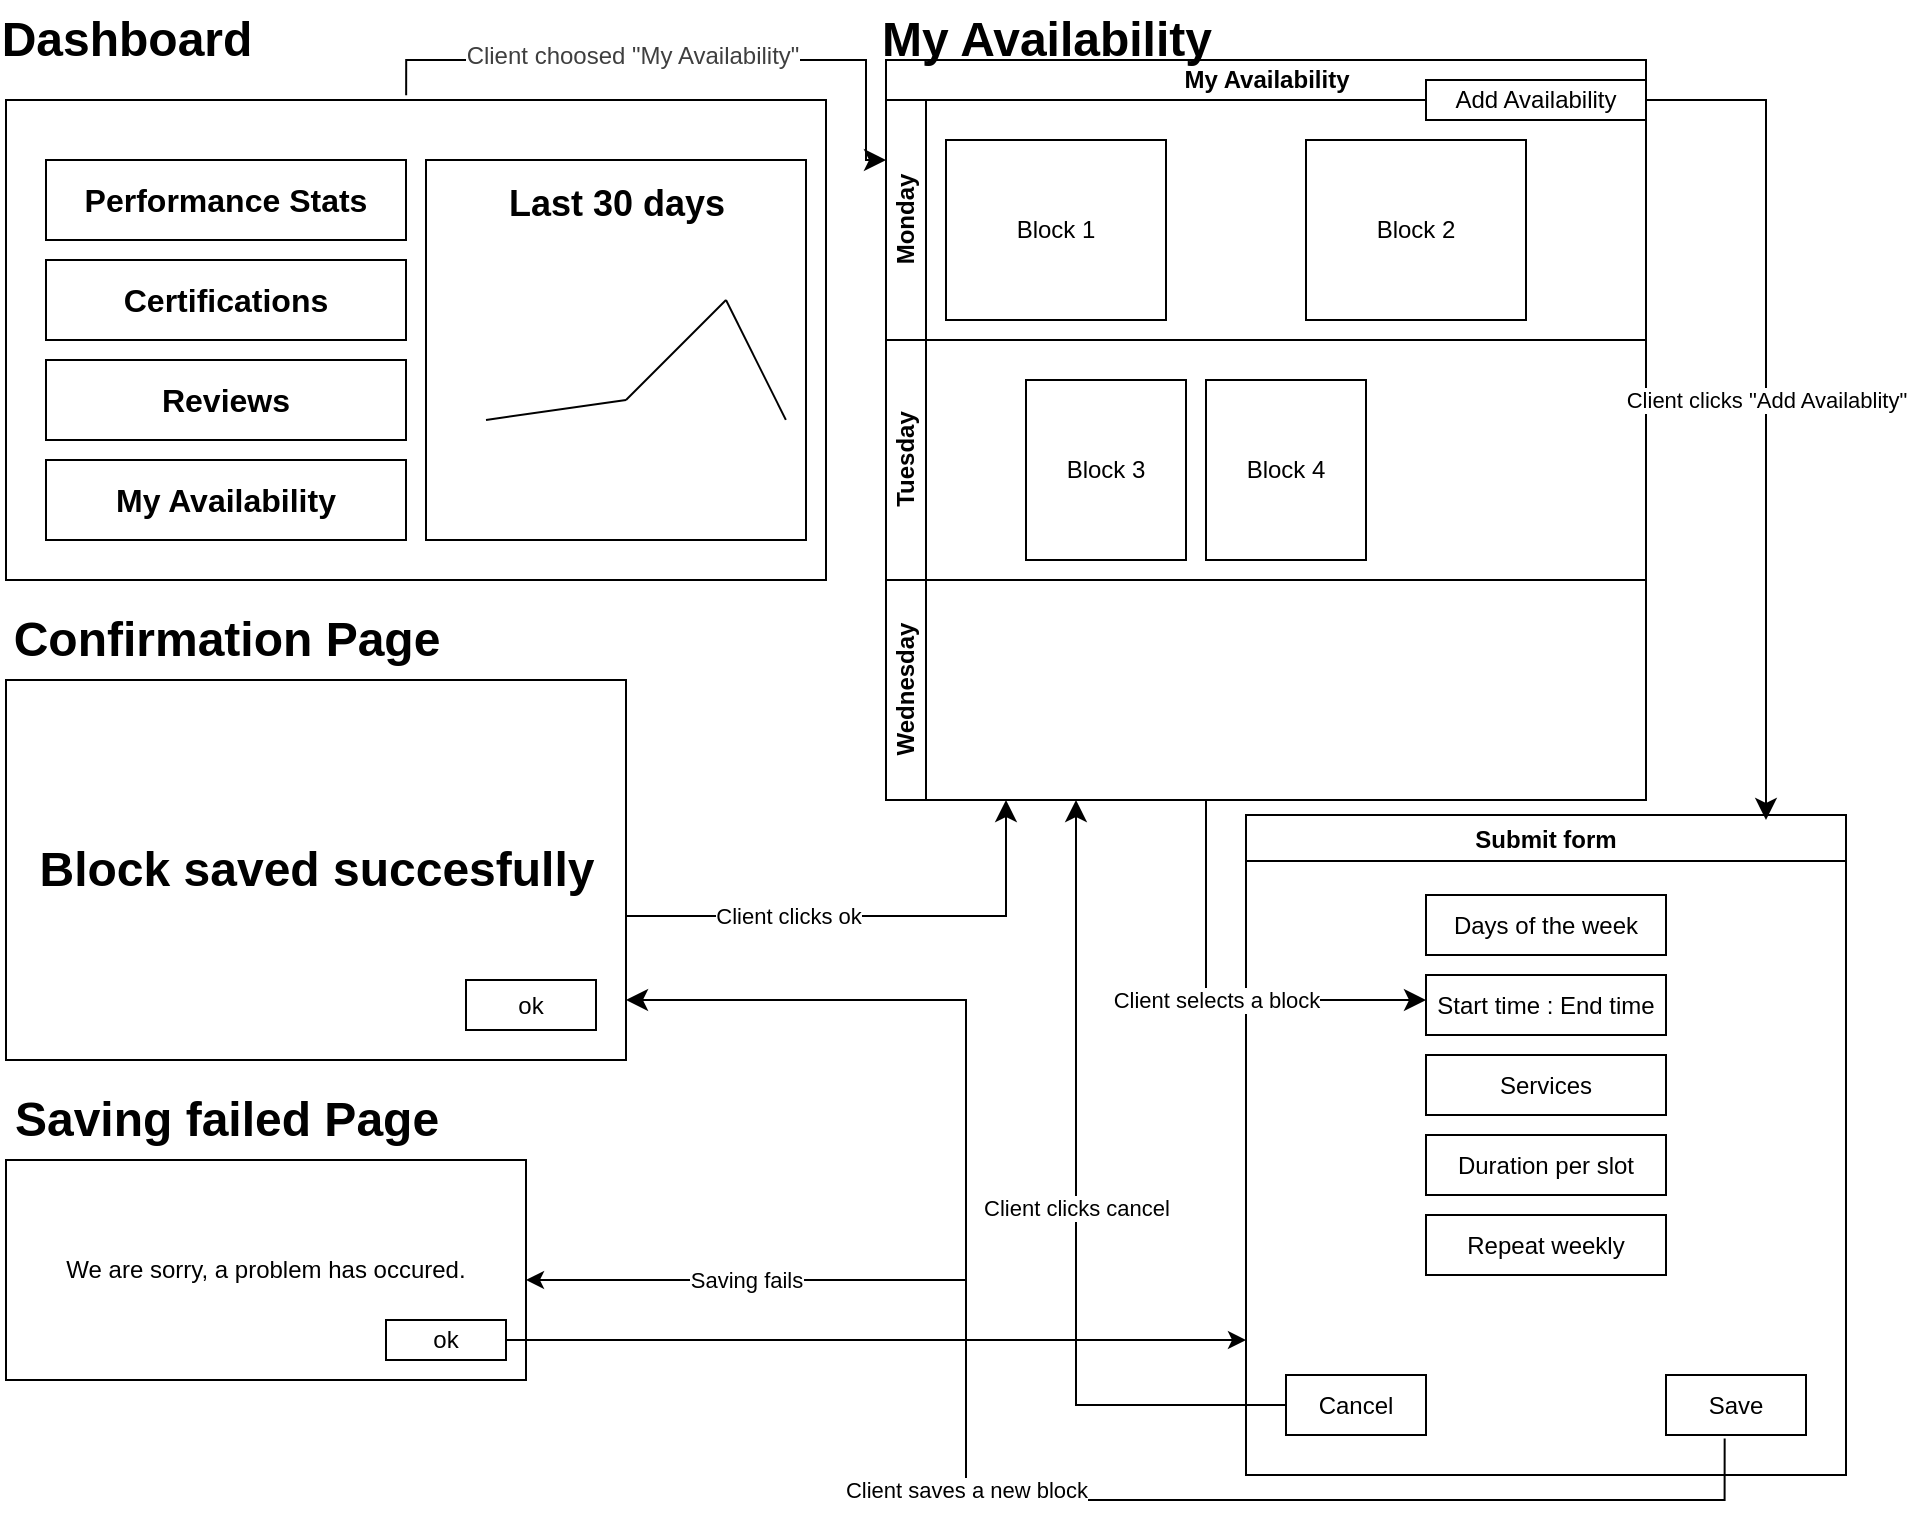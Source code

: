 <mxfile>
    <diagram id="GBh474QnY8XcTHKeoDQy" name="Page-1">
        <mxGraphModel dx="512" dy="315" grid="1" gridSize="10" guides="1" tooltips="1" connect="1" arrows="1" fold="1" page="1" pageScale="1" pageWidth="850" pageHeight="1100" background="#FFFFFF" math="0" shadow="0">
            <root>
                <mxCell id="0"/>
                <mxCell id="1" parent="0"/>
                <mxCell id="4" value="" style="rounded=0;whiteSpace=wrap;html=1;" parent="1" vertex="1">
                    <mxGeometry x="220" y="150" width="410" height="240" as="geometry"/>
                </mxCell>
                <mxCell id="6" value="" style="whiteSpace=wrap;html=1;aspect=fixed;" parent="1" vertex="1">
                    <mxGeometry x="430" y="180" width="190" height="190" as="geometry"/>
                </mxCell>
                <mxCell id="9" value="&lt;font style=&quot;font-size: 18px;&quot;&gt;Last 30 days&lt;/font&gt;" style="text;strokeColor=none;fillColor=none;html=1;fontSize=24;fontStyle=1;verticalAlign=middle;align=center;" parent="1" vertex="1">
                    <mxGeometry x="475" y="180" width="100" height="40" as="geometry"/>
                </mxCell>
                <mxCell id="10" value="" style="endArrow=none;html=1;entryX=0.579;entryY=0.579;entryDx=0;entryDy=0;entryPerimeter=0;" parent="1" edge="1">
                    <mxGeometry width="50" height="50" relative="1" as="geometry">
                        <mxPoint x="460" y="309.99" as="sourcePoint"/>
                        <mxPoint x="530.01" y="300" as="targetPoint"/>
                    </mxGeometry>
                </mxCell>
                <mxCell id="11" value="" style="endArrow=none;html=1;" parent="1" edge="1">
                    <mxGeometry width="50" height="50" relative="1" as="geometry">
                        <mxPoint x="530" y="300" as="sourcePoint"/>
                        <mxPoint x="580" y="250" as="targetPoint"/>
                    </mxGeometry>
                </mxCell>
                <mxCell id="12" value="" style="endArrow=none;html=1;entryX=0.947;entryY=0.684;entryDx=0;entryDy=0;entryPerimeter=0;" parent="1" target="6" edge="1">
                    <mxGeometry width="50" height="50" relative="1" as="geometry">
                        <mxPoint x="580" y="250" as="sourcePoint"/>
                        <mxPoint x="680" y="360" as="targetPoint"/>
                    </mxGeometry>
                </mxCell>
                <mxCell id="13" value="&lt;font size=&quot;3&quot;&gt;&lt;b&gt;Reviews&lt;/b&gt;&lt;/font&gt;" style="rounded=0;whiteSpace=wrap;html=1;" parent="1" vertex="1">
                    <mxGeometry x="240" y="280" width="180" height="40" as="geometry"/>
                </mxCell>
                <mxCell id="14" value="&lt;font size=&quot;3&quot;&gt;&lt;b&gt;Certifications&lt;/b&gt;&lt;/font&gt;" style="rounded=0;whiteSpace=wrap;html=1;" parent="1" vertex="1">
                    <mxGeometry x="240" y="230" width="180" height="40" as="geometry"/>
                </mxCell>
                <mxCell id="15" value="&lt;font size=&quot;3&quot;&gt;&lt;b&gt;Performance Stats&lt;/b&gt;&lt;/font&gt;" style="rounded=0;whiteSpace=wrap;html=1;" parent="1" vertex="1">
                    <mxGeometry x="240" y="180" width="180" height="40" as="geometry"/>
                </mxCell>
                <mxCell id="17" value="Dashboard" style="text;strokeColor=none;fillColor=none;html=1;fontSize=24;fontStyle=1;verticalAlign=middle;align=center;" parent="1" vertex="1">
                    <mxGeometry x="230" y="100" width="100" height="40" as="geometry"/>
                </mxCell>
                <mxCell id="18" value="&lt;font size=&quot;3&quot;&gt;&lt;b&gt;My Availability&lt;/b&gt;&lt;/font&gt;" style="rounded=0;whiteSpace=wrap;html=1;" parent="1" vertex="1">
                    <mxGeometry x="240" y="330" width="180" height="40" as="geometry"/>
                </mxCell>
                <mxCell id="19" value="My Availability" style="swimlane;childLayout=stackLayout;resizeParent=1;resizeParentMax=0;horizontal=1;startSize=20;horizontalStack=0;html=1;" parent="1" vertex="1">
                    <mxGeometry x="660" y="130" width="380" height="370" as="geometry">
                        <mxRectangle x="670" y="120" width="120" height="30" as="alternateBounds"/>
                    </mxGeometry>
                </mxCell>
                <mxCell id="20" value="Monday" style="swimlane;startSize=20;horizontal=0;html=1;" parent="19" vertex="1">
                    <mxGeometry y="20" width="380" height="120" as="geometry">
                        <mxRectangle y="20" width="480" height="30" as="alternateBounds"/>
                    </mxGeometry>
                </mxCell>
                <mxCell id="24" value="Block 1" style="rounded=0;whiteSpace=wrap;html=1;" parent="20" vertex="1">
                    <mxGeometry x="30" y="20" width="110" height="90" as="geometry"/>
                </mxCell>
                <mxCell id="25" value="Block 2" style="rounded=0;whiteSpace=wrap;html=1;" parent="20" vertex="1">
                    <mxGeometry x="210" y="20" width="110" height="90" as="geometry"/>
                </mxCell>
                <mxCell id="29" value="Add Availability" style="rounded=0;whiteSpace=wrap;html=1;" parent="20" vertex="1">
                    <mxGeometry x="270" y="-10" width="110" height="20" as="geometry"/>
                </mxCell>
                <mxCell id="21" value="Tuesday" style="swimlane;startSize=20;horizontal=0;html=1;" parent="19" vertex="1">
                    <mxGeometry y="140" width="380" height="120" as="geometry"/>
                </mxCell>
                <mxCell id="26" value="Block 3" style="rounded=0;whiteSpace=wrap;html=1;" parent="21" vertex="1">
                    <mxGeometry x="70" y="20" width="80" height="90" as="geometry"/>
                </mxCell>
                <mxCell id="30" value="Block 4" style="rounded=0;whiteSpace=wrap;html=1;" parent="21" vertex="1">
                    <mxGeometry x="160" y="20" width="80" height="90" as="geometry"/>
                </mxCell>
                <mxCell id="22" value="Wednesday" style="swimlane;startSize=20;horizontal=0;html=1;" parent="19" vertex="1">
                    <mxGeometry y="260" width="380" height="110" as="geometry"/>
                </mxCell>
                <mxCell id="27" value="My Availability" style="text;strokeColor=none;fillColor=none;html=1;fontSize=24;fontStyle=1;verticalAlign=middle;align=center;" parent="1" vertex="1">
                    <mxGeometry x="690" y="100" width="100" height="40" as="geometry"/>
                </mxCell>
                <mxCell id="31" value="Submit form" style="swimlane;" parent="1" vertex="1">
                    <mxGeometry x="840" y="507.5" width="300" height="330" as="geometry">
                        <mxRectangle x="930" y="540" width="110" height="30" as="alternateBounds"/>
                    </mxGeometry>
                </mxCell>
                <mxCell id="37" value="Days of the week" style="rounded=0;whiteSpace=wrap;html=1;" parent="31" vertex="1">
                    <mxGeometry x="90" y="40" width="120" height="30" as="geometry"/>
                </mxCell>
                <mxCell id="36" value="Duration per slot" style="rounded=0;whiteSpace=wrap;html=1;" parent="31" vertex="1">
                    <mxGeometry x="90" y="160" width="120" height="30" as="geometry"/>
                </mxCell>
                <mxCell id="35" value="Repeat weekly" style="rounded=0;whiteSpace=wrap;html=1;" parent="31" vertex="1">
                    <mxGeometry x="90" y="200" width="120" height="30" as="geometry"/>
                </mxCell>
                <mxCell id="34" value="Services" style="rounded=0;whiteSpace=wrap;html=1;" parent="31" vertex="1">
                    <mxGeometry x="90" y="120" width="120" height="30" as="geometry"/>
                </mxCell>
                <mxCell id="33" value="Start time : End time" style="rounded=0;whiteSpace=wrap;html=1;" parent="31" vertex="1">
                    <mxGeometry x="90" y="80" width="120" height="30" as="geometry"/>
                </mxCell>
                <mxCell id="38" value="Save" style="rounded=0;whiteSpace=wrap;html=1;" parent="31" vertex="1">
                    <mxGeometry x="210" y="280" width="70" height="30" as="geometry"/>
                </mxCell>
                <mxCell id="39" value="Cancel" style="rounded=0;whiteSpace=wrap;html=1;" parent="31" vertex="1">
                    <mxGeometry x="20" y="280" width="70" height="30" as="geometry"/>
                </mxCell>
                <mxCell id="32" value="Client clicks &quot;Add Availablity&quot;" style="edgeStyle=segmentEdgeStyle;endArrow=classic;html=1;curved=0;rounded=0;endSize=8;startSize=8;exitX=1;exitY=0;exitDx=0;exitDy=0;" parent="1" source="20" edge="1">
                    <mxGeometry width="50" height="50" relative="1" as="geometry">
                        <mxPoint x="1080" y="150" as="sourcePoint"/>
                        <mxPoint x="1100" y="510" as="targetPoint"/>
                        <Array as="points">
                            <mxPoint x="1100" y="150"/>
                            <mxPoint x="1100" y="508"/>
                        </Array>
                    </mxGeometry>
                </mxCell>
                <mxCell id="40" value="Client clicks cancel" style="edgeStyle=segmentEdgeStyle;endArrow=classic;html=1;curved=0;rounded=0;endSize=8;startSize=8;entryX=0.25;entryY=1;entryDx=0;entryDy=0;exitX=0;exitY=0.5;exitDx=0;exitDy=0;" parent="1" source="39" target="22" edge="1">
                    <mxGeometry width="50" height="50" relative="1" as="geometry">
                        <mxPoint x="860" y="610" as="sourcePoint"/>
                        <mxPoint x="910" y="560" as="targetPoint"/>
                    </mxGeometry>
                </mxCell>
                <mxCell id="41" value="" style="edgeStyle=segmentEdgeStyle;endArrow=classic;html=1;curved=0;rounded=0;endSize=8;startSize=8;entryX=0;entryY=0.25;entryDx=0;entryDy=0;exitX=0.488;exitY=-0.01;exitDx=0;exitDy=0;exitPerimeter=0;" parent="1" source="4" target="20" edge="1">
                    <mxGeometry width="50" height="50" relative="1" as="geometry">
                        <mxPoint x="490" y="180" as="sourcePoint"/>
                        <mxPoint x="540" y="130" as="targetPoint"/>
                        <Array as="points">
                            <mxPoint x="420" y="130"/>
                            <mxPoint x="650" y="130"/>
                            <mxPoint x="650" y="180"/>
                        </Array>
                    </mxGeometry>
                </mxCell>
                <mxCell id="43" value="&lt;span style=&quot;color: rgb(63, 63, 63); font-size: 12px;&quot;&gt;Client choosed &quot;My Availability&quot;&lt;/span&gt;" style="edgeLabel;html=1;align=center;verticalAlign=middle;resizable=0;points=[];" parent="41" vertex="1" connectable="0">
                    <mxGeometry x="-0.155" y="2" relative="1" as="geometry">
                        <mxPoint as="offset"/>
                    </mxGeometry>
                </mxCell>
                <mxCell id="44" value="Client selects a block" style="edgeStyle=segmentEdgeStyle;endArrow=classic;html=1;curved=0;rounded=0;endSize=8;startSize=8;" parent="1" edge="1">
                    <mxGeometry width="50" height="50" relative="1" as="geometry">
                        <mxPoint x="820" y="500" as="sourcePoint"/>
                        <mxPoint x="930" y="600" as="targetPoint"/>
                        <Array as="points">
                            <mxPoint x="820" y="600"/>
                            <mxPoint x="870" y="600"/>
                        </Array>
                    </mxGeometry>
                </mxCell>
                <mxCell id="45" value="" style="rounded=0;whiteSpace=wrap;html=1;" parent="1" vertex="1">
                    <mxGeometry x="220" y="440" width="310" height="190" as="geometry"/>
                </mxCell>
                <mxCell id="46" value="Block saved succesfully" style="text;strokeColor=none;fillColor=none;html=1;fontSize=24;fontStyle=1;verticalAlign=middle;align=center;" parent="1" vertex="1">
                    <mxGeometry x="325" y="515" width="100" height="40" as="geometry"/>
                </mxCell>
                <mxCell id="49" value="Confirmation Page" style="text;strokeColor=none;fillColor=none;html=1;fontSize=24;fontStyle=1;verticalAlign=middle;align=center;" parent="1" vertex="1">
                    <mxGeometry x="280" y="400" width="100" height="40" as="geometry"/>
                </mxCell>
                <mxCell id="50" value="Client saves a new block" style="edgeStyle=segmentEdgeStyle;endArrow=classic;html=1;curved=0;rounded=0;endSize=8;startSize=8;exitX=0.419;exitY=1.058;exitDx=0;exitDy=0;exitPerimeter=0;entryX=1;entryY=0.842;entryDx=0;entryDy=0;entryPerimeter=0;" parent="1" source="38" target="45" edge="1">
                    <mxGeometry width="50" height="50" relative="1" as="geometry">
                        <mxPoint x="1170" y="880" as="sourcePoint"/>
                        <mxPoint x="550" y="780" as="targetPoint"/>
                        <Array as="points">
                            <mxPoint x="1079" y="850"/>
                            <mxPoint x="700" y="850"/>
                            <mxPoint x="700" y="600"/>
                        </Array>
                    </mxGeometry>
                </mxCell>
                <mxCell id="51" value="Client clicks ok" style="edgeStyle=segmentEdgeStyle;endArrow=classic;html=1;curved=0;rounded=0;endSize=8;startSize=8;exitX=1;exitY=0.25;exitDx=0;exitDy=0;" parent="1" source="45" edge="1">
                    <mxGeometry x="-0.055" width="50" height="50" relative="1" as="geometry">
                        <mxPoint x="810" y="640" as="sourcePoint"/>
                        <mxPoint x="720" y="500" as="targetPoint"/>
                        <Array as="points">
                            <mxPoint x="720" y="558"/>
                        </Array>
                        <mxPoint x="1" as="offset"/>
                    </mxGeometry>
                </mxCell>
                <mxCell id="52" value="ok" style="rounded=0;whiteSpace=wrap;html=1;" parent="1" vertex="1">
                    <mxGeometry x="450" y="590" width="65" height="25" as="geometry"/>
                </mxCell>
                <mxCell id="53" value="We are sorry, a problem has occured." style="rounded=0;whiteSpace=wrap;html=1;" parent="1" vertex="1">
                    <mxGeometry x="220" y="680" width="260" height="110" as="geometry"/>
                </mxCell>
                <mxCell id="54" value="Saving failed Page" style="text;strokeColor=none;fillColor=none;html=1;fontSize=24;fontStyle=1;verticalAlign=middle;align=center;" parent="1" vertex="1">
                    <mxGeometry x="280" y="640" width="100" height="40" as="geometry"/>
                </mxCell>
                <mxCell id="55" value="ok" style="rounded=0;whiteSpace=wrap;html=1;" parent="1" vertex="1">
                    <mxGeometry x="410" y="760" width="60" height="20" as="geometry"/>
                </mxCell>
                <mxCell id="57" value="Saving fails" style="endArrow=classic;html=1;" parent="1" edge="1">
                    <mxGeometry width="50" height="50" relative="1" as="geometry">
                        <mxPoint x="700" y="740" as="sourcePoint"/>
                        <mxPoint x="480" y="740" as="targetPoint"/>
                    </mxGeometry>
                </mxCell>
                <mxCell id="58" value="" style="endArrow=classic;html=1;exitX=1;exitY=0.5;exitDx=0;exitDy=0;" parent="1" source="55" edge="1">
                    <mxGeometry width="50" height="50" relative="1" as="geometry">
                        <mxPoint x="470" y="780" as="sourcePoint"/>
                        <mxPoint x="840" y="770" as="targetPoint"/>
                    </mxGeometry>
                </mxCell>
            </root>
        </mxGraphModel>
    </diagram>
</mxfile>